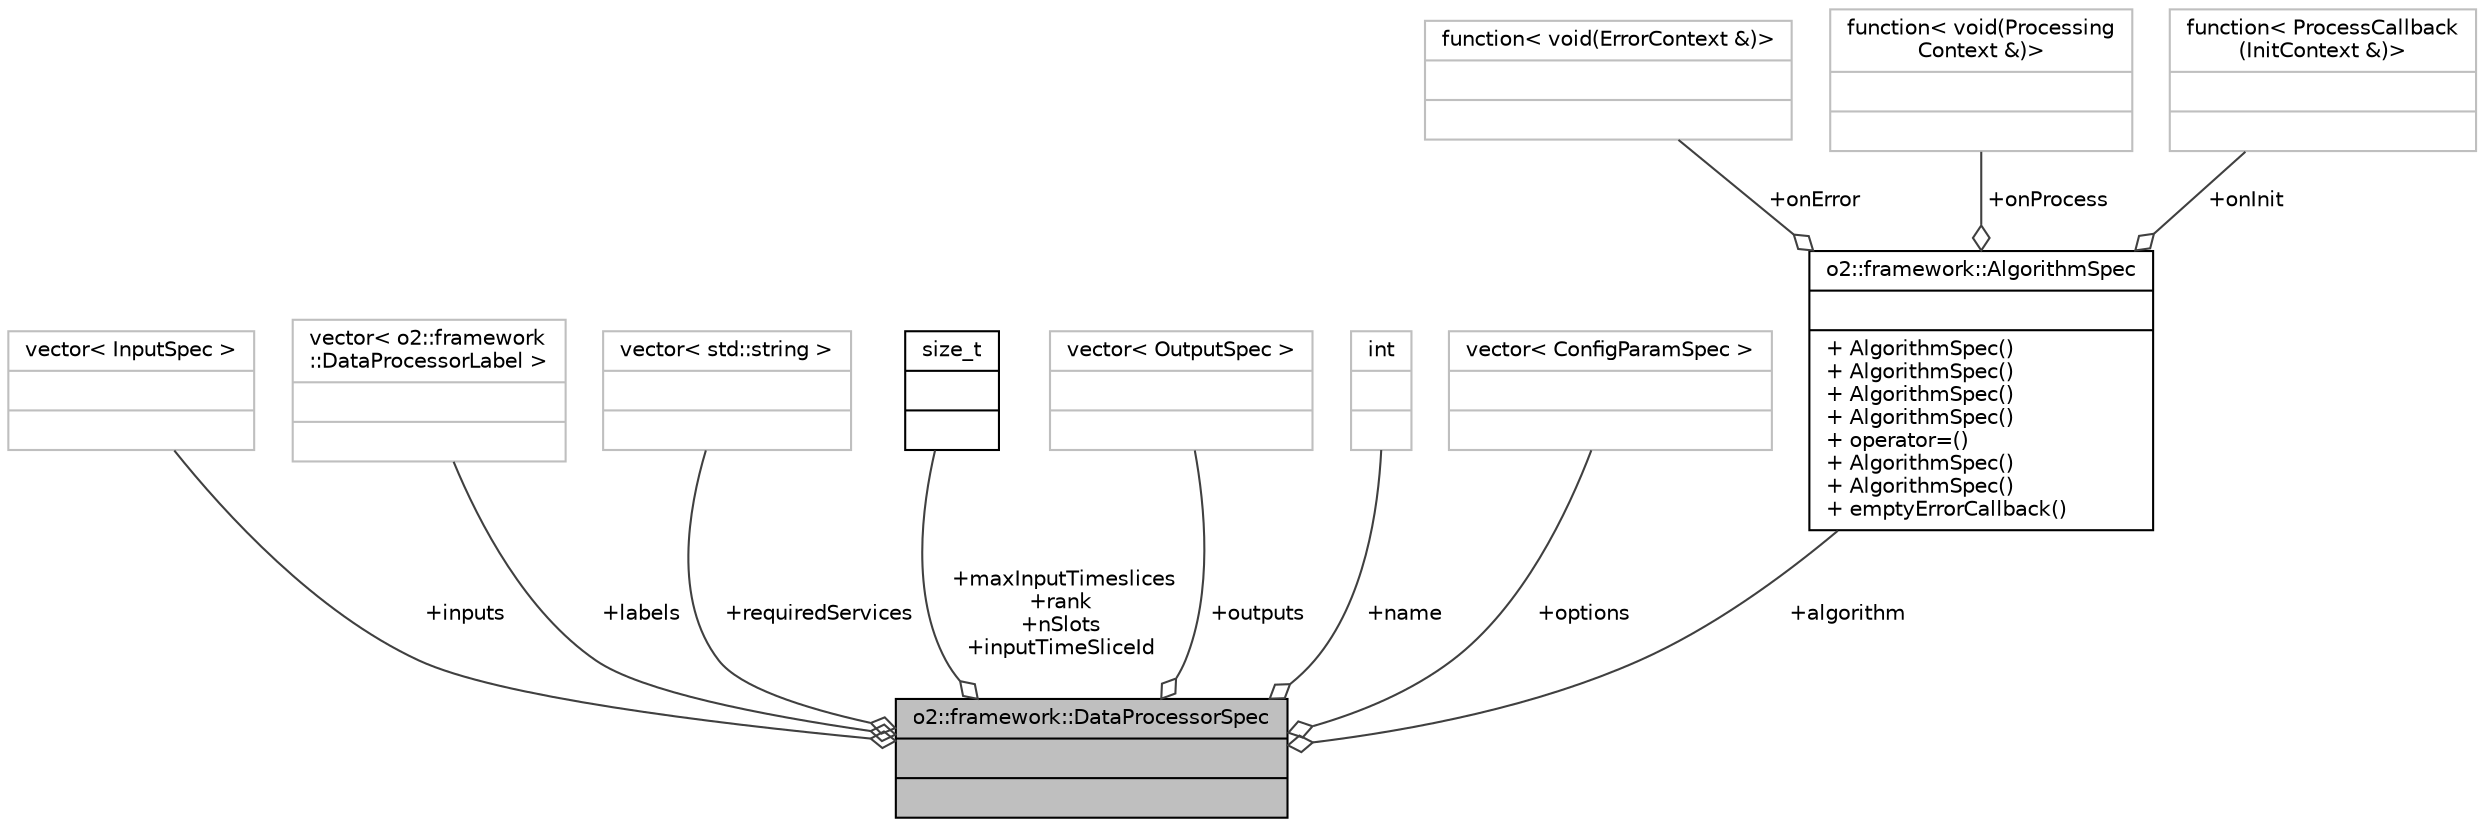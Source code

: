 digraph "o2::framework::DataProcessorSpec"
{
 // INTERACTIVE_SVG=YES
  bgcolor="transparent";
  edge [fontname="Helvetica",fontsize="10",labelfontname="Helvetica",labelfontsize="10"];
  node [fontname="Helvetica",fontsize="10",shape=record];
  Node1 [label="{o2::framework::DataProcessorSpec\n||}",height=0.2,width=0.4,color="black", fillcolor="grey75", style="filled" fontcolor="black"];
  Node2 -> Node1 [color="grey25",fontsize="10",style="solid",label=" +inputs" ,arrowhead="odiamond",fontname="Helvetica"];
  Node2 [label="{vector\< InputSpec \>\n||}",height=0.2,width=0.4,color="grey75"];
  Node3 -> Node1 [color="grey25",fontsize="10",style="solid",label=" +labels" ,arrowhead="odiamond",fontname="Helvetica"];
  Node3 [label="{vector\< o2::framework\l::DataProcessorLabel \>\n||}",height=0.2,width=0.4,color="grey75"];
  Node4 -> Node1 [color="grey25",fontsize="10",style="solid",label=" +requiredServices" ,arrowhead="odiamond",fontname="Helvetica"];
  Node4 [label="{vector\< std::string \>\n||}",height=0.2,width=0.4,color="grey75"];
  Node5 -> Node1 [color="grey25",fontsize="10",style="solid",label=" +maxInputTimeslices\n+rank\n+nSlots\n+inputTimeSliceId" ,arrowhead="odiamond",fontname="Helvetica"];
  Node5 [label="{size_t\n||}",height=0.2,width=0.4,color="black",URL="$dd/de2/classsize__t.html"];
  Node6 -> Node1 [color="grey25",fontsize="10",style="solid",label=" +outputs" ,arrowhead="odiamond",fontname="Helvetica"];
  Node6 [label="{vector\< OutputSpec \>\n||}",height=0.2,width=0.4,color="grey75"];
  Node7 -> Node1 [color="grey25",fontsize="10",style="solid",label=" +name" ,arrowhead="odiamond",fontname="Helvetica"];
  Node7 [label="{int\n||}",height=0.2,width=0.4,color="grey75"];
  Node8 -> Node1 [color="grey25",fontsize="10",style="solid",label=" +options" ,arrowhead="odiamond",fontname="Helvetica"];
  Node8 [label="{vector\< ConfigParamSpec \>\n||}",height=0.2,width=0.4,color="grey75"];
  Node9 -> Node1 [color="grey25",fontsize="10",style="solid",label=" +algorithm" ,arrowhead="odiamond",fontname="Helvetica"];
  Node9 [label="{o2::framework::AlgorithmSpec\n||+ AlgorithmSpec()\l+ AlgorithmSpec()\l+ AlgorithmSpec()\l+ AlgorithmSpec()\l+ operator=()\l+ AlgorithmSpec()\l+ AlgorithmSpec()\l+ emptyErrorCallback()\l}",height=0.2,width=0.4,color="black",URL="$d4/d5e/structo2_1_1framework_1_1AlgorithmSpec.html"];
  Node10 -> Node9 [color="grey25",fontsize="10",style="solid",label=" +onError" ,arrowhead="odiamond",fontname="Helvetica"];
  Node10 [label="{function\< void(ErrorContext &)\>\n||}",height=0.2,width=0.4,color="grey75"];
  Node11 -> Node9 [color="grey25",fontsize="10",style="solid",label=" +onProcess" ,arrowhead="odiamond",fontname="Helvetica"];
  Node11 [label="{function\< void(Processing\lContext &)\>\n||}",height=0.2,width=0.4,color="grey75"];
  Node12 -> Node9 [color="grey25",fontsize="10",style="solid",label=" +onInit" ,arrowhead="odiamond",fontname="Helvetica"];
  Node12 [label="{function\< ProcessCallback\l(InitContext &)\>\n||}",height=0.2,width=0.4,color="grey75"];
}
